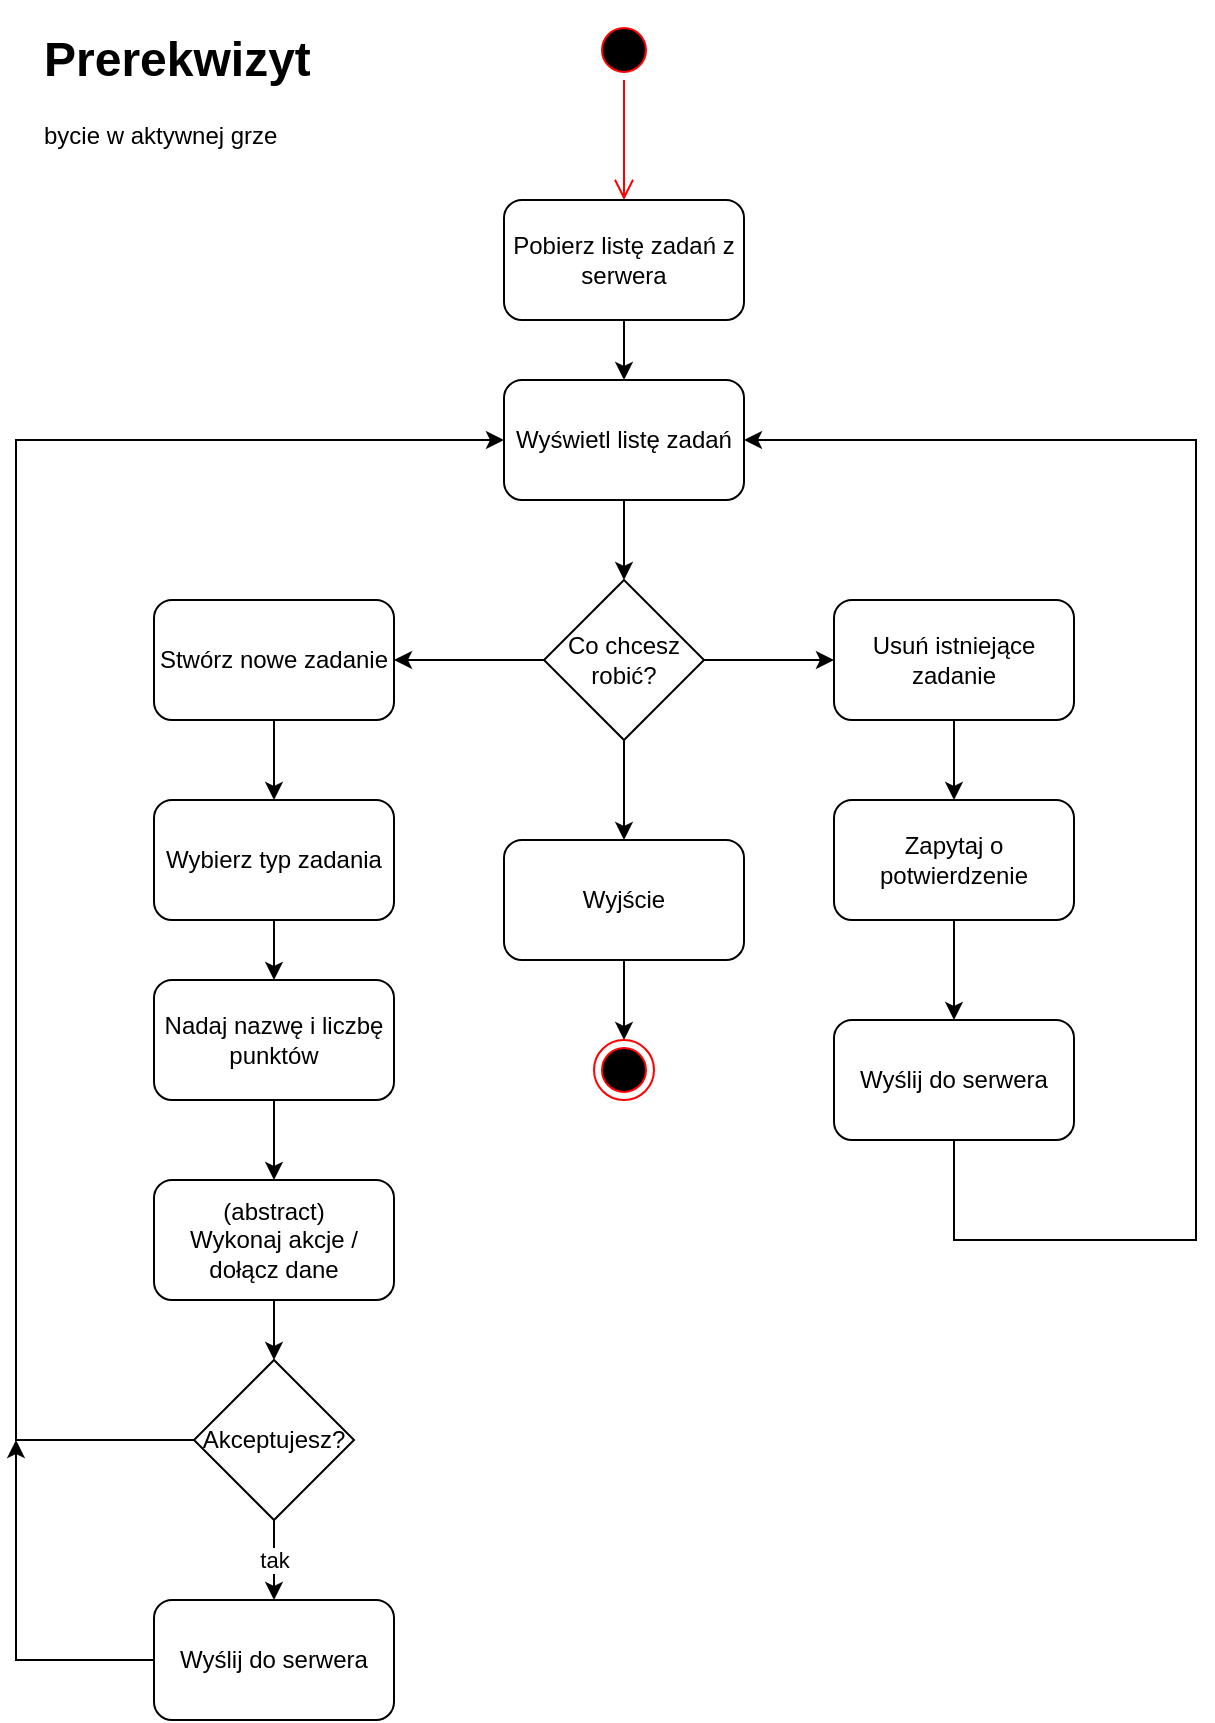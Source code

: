 <mxfile version="20.4.1" type="device"><diagram id="uqgWW9ac4MAgEXZC9X1K" name="Page-1"><mxGraphModel dx="2004" dy="1318" grid="1" gridSize="10" guides="1" tooltips="1" connect="1" arrows="1" fold="1" page="1" pageScale="1" pageWidth="827" pageHeight="1169" math="0" shadow="0"><root><mxCell id="0"/><mxCell id="1" parent="0"/><mxCell id="FzFOWklqc1MMgW4IGuBR-1" value="" style="ellipse;html=1;shape=startState;fillColor=#000000;strokeColor=#ff0000;" vertex="1" parent="1"><mxGeometry x="439" y="30" width="30" height="30" as="geometry"/></mxCell><mxCell id="FzFOWklqc1MMgW4IGuBR-2" value="" style="edgeStyle=orthogonalEdgeStyle;html=1;verticalAlign=bottom;endArrow=open;endSize=8;strokeColor=#ff0000;rounded=0;" edge="1" source="FzFOWklqc1MMgW4IGuBR-1" parent="1" target="FzFOWklqc1MMgW4IGuBR-3"><mxGeometry relative="1" as="geometry"><mxPoint x="454" y="120" as="targetPoint"/></mxGeometry></mxCell><mxCell id="FzFOWklqc1MMgW4IGuBR-6" value="" style="edgeStyle=orthogonalEdgeStyle;rounded=0;orthogonalLoop=1;jettySize=auto;html=1;" edge="1" parent="1" source="FzFOWklqc1MMgW4IGuBR-3" target="FzFOWklqc1MMgW4IGuBR-5"><mxGeometry relative="1" as="geometry"/></mxCell><mxCell id="FzFOWklqc1MMgW4IGuBR-3" value="Pobierz listę zadań z serwera" style="rounded=1;whiteSpace=wrap;html=1;" vertex="1" parent="1"><mxGeometry x="394" y="120" width="120" height="60" as="geometry"/></mxCell><mxCell id="FzFOWklqc1MMgW4IGuBR-4" value="&lt;h1&gt;Prerekwizyt&lt;/h1&gt;&lt;p&gt;bycie w aktywnej grze&lt;br&gt;&lt;/p&gt;" style="text;html=1;strokeColor=none;fillColor=none;spacing=5;spacingTop=-20;whiteSpace=wrap;overflow=hidden;rounded=0;" vertex="1" parent="1"><mxGeometry x="159" y="30" width="190" height="120" as="geometry"/></mxCell><mxCell id="FzFOWklqc1MMgW4IGuBR-10" value="" style="edgeStyle=orthogonalEdgeStyle;rounded=0;orthogonalLoop=1;jettySize=auto;html=1;" edge="1" parent="1" source="FzFOWklqc1MMgW4IGuBR-5" target="FzFOWklqc1MMgW4IGuBR-7"><mxGeometry relative="1" as="geometry"/></mxCell><mxCell id="FzFOWklqc1MMgW4IGuBR-5" value="&lt;div&gt;Wyświetl listę zadań&lt;/div&gt;" style="rounded=1;whiteSpace=wrap;html=1;" vertex="1" parent="1"><mxGeometry x="394" y="210" width="120" height="60" as="geometry"/></mxCell><mxCell id="FzFOWklqc1MMgW4IGuBR-11" value="" style="edgeStyle=orthogonalEdgeStyle;rounded=0;orthogonalLoop=1;jettySize=auto;html=1;" edge="1" parent="1" source="FzFOWklqc1MMgW4IGuBR-7" target="FzFOWklqc1MMgW4IGuBR-9"><mxGeometry relative="1" as="geometry"/></mxCell><mxCell id="FzFOWklqc1MMgW4IGuBR-12" value="" style="edgeStyle=orthogonalEdgeStyle;rounded=0;orthogonalLoop=1;jettySize=auto;html=1;" edge="1" parent="1" source="FzFOWklqc1MMgW4IGuBR-7" target="FzFOWklqc1MMgW4IGuBR-8"><mxGeometry relative="1" as="geometry"/></mxCell><mxCell id="FzFOWklqc1MMgW4IGuBR-7" value="&lt;div&gt;Co chcesz&lt;/div&gt;&lt;div&gt;robić?&lt;br&gt;&lt;/div&gt;" style="rhombus;whiteSpace=wrap;html=1;" vertex="1" parent="1"><mxGeometry x="414" y="310" width="80" height="80" as="geometry"/></mxCell><mxCell id="FzFOWklqc1MMgW4IGuBR-16" value="" style="edgeStyle=orthogonalEdgeStyle;rounded=0;orthogonalLoop=1;jettySize=auto;html=1;" edge="1" parent="1" source="FzFOWklqc1MMgW4IGuBR-8" target="FzFOWklqc1MMgW4IGuBR-15"><mxGeometry relative="1" as="geometry"/></mxCell><mxCell id="FzFOWklqc1MMgW4IGuBR-8" value="Stwórz nowe zadanie" style="rounded=1;whiteSpace=wrap;html=1;" vertex="1" parent="1"><mxGeometry x="219" y="320" width="120" height="60" as="geometry"/></mxCell><mxCell id="FzFOWklqc1MMgW4IGuBR-36" value="" style="edgeStyle=orthogonalEdgeStyle;rounded=0;orthogonalLoop=1;jettySize=auto;html=1;" edge="1" parent="1" source="FzFOWklqc1MMgW4IGuBR-9" target="FzFOWklqc1MMgW4IGuBR-34"><mxGeometry relative="1" as="geometry"/></mxCell><mxCell id="FzFOWklqc1MMgW4IGuBR-9" value="Usuń istniejące zadanie" style="rounded=1;whiteSpace=wrap;html=1;" vertex="1" parent="1"><mxGeometry x="559" y="320" width="120" height="60" as="geometry"/></mxCell><mxCell id="FzFOWklqc1MMgW4IGuBR-21" value="" style="edgeStyle=orthogonalEdgeStyle;rounded=0;orthogonalLoop=1;jettySize=auto;html=1;" edge="1" parent="1" source="FzFOWklqc1MMgW4IGuBR-15" target="FzFOWklqc1MMgW4IGuBR-20"><mxGeometry relative="1" as="geometry"/></mxCell><mxCell id="FzFOWklqc1MMgW4IGuBR-15" value="Wybierz typ zadania" style="rounded=1;whiteSpace=wrap;html=1;" vertex="1" parent="1"><mxGeometry x="219" y="420" width="120" height="60" as="geometry"/></mxCell><mxCell id="FzFOWklqc1MMgW4IGuBR-27" value="" style="edgeStyle=orthogonalEdgeStyle;rounded=0;orthogonalLoop=1;jettySize=auto;html=1;" edge="1" parent="1" source="FzFOWklqc1MMgW4IGuBR-19" target="FzFOWklqc1MMgW4IGuBR-25"><mxGeometry relative="1" as="geometry"/></mxCell><mxCell id="FzFOWklqc1MMgW4IGuBR-19" value="&lt;div&gt;(abstract)&lt;/div&gt;&lt;div&gt;Wykonaj akcje / dołącz dane&lt;br&gt;&lt;/div&gt;" style="rounded=1;whiteSpace=wrap;html=1;" vertex="1" parent="1"><mxGeometry x="219" y="610" width="120" height="60" as="geometry"/></mxCell><mxCell id="FzFOWklqc1MMgW4IGuBR-22" value="" style="edgeStyle=orthogonalEdgeStyle;rounded=0;orthogonalLoop=1;jettySize=auto;html=1;" edge="1" parent="1" source="FzFOWklqc1MMgW4IGuBR-20" target="FzFOWklqc1MMgW4IGuBR-19"><mxGeometry relative="1" as="geometry"/></mxCell><mxCell id="FzFOWklqc1MMgW4IGuBR-20" value="Nadaj nazwę i liczbę punktów" style="rounded=1;whiteSpace=wrap;html=1;" vertex="1" parent="1"><mxGeometry x="219" y="510" width="120" height="60" as="geometry"/></mxCell><mxCell id="FzFOWklqc1MMgW4IGuBR-30" value="tak" style="edgeStyle=orthogonalEdgeStyle;rounded=0;orthogonalLoop=1;jettySize=auto;html=1;" edge="1" parent="1" source="FzFOWklqc1MMgW4IGuBR-25" target="FzFOWklqc1MMgW4IGuBR-29"><mxGeometry relative="1" as="geometry"/></mxCell><mxCell id="FzFOWklqc1MMgW4IGuBR-25" value="Akceptujesz?" style="rhombus;whiteSpace=wrap;html=1;" vertex="1" parent="1"><mxGeometry x="239" y="700" width="80" height="80" as="geometry"/></mxCell><mxCell id="FzFOWklqc1MMgW4IGuBR-29" value="Wyślij do serwera" style="rounded=1;whiteSpace=wrap;html=1;" vertex="1" parent="1"><mxGeometry x="219" y="820" width="120" height="60" as="geometry"/></mxCell><mxCell id="FzFOWklqc1MMgW4IGuBR-32" value="" style="endArrow=classic;html=1;rounded=0;exitX=0;exitY=0.5;exitDx=0;exitDy=0;" edge="1" parent="1" source="FzFOWklqc1MMgW4IGuBR-29"><mxGeometry width="50" height="50" relative="1" as="geometry"><mxPoint x="150" y="850" as="sourcePoint"/><mxPoint x="150" y="740" as="targetPoint"/><Array as="points"><mxPoint x="150" y="850"/></Array></mxGeometry></mxCell><mxCell id="FzFOWklqc1MMgW4IGuBR-33" value="" style="endArrow=classic;html=1;rounded=0;exitX=0;exitY=0.5;exitDx=0;exitDy=0;entryX=0;entryY=0.5;entryDx=0;entryDy=0;" edge="1" parent="1" source="FzFOWklqc1MMgW4IGuBR-25" target="FzFOWklqc1MMgW4IGuBR-5"><mxGeometry width="50" height="50" relative="1" as="geometry"><mxPoint x="280" y="640" as="sourcePoint"/><mxPoint x="260" y="240" as="targetPoint"/><Array as="points"><mxPoint x="150" y="740"/><mxPoint x="150" y="240"/></Array></mxGeometry></mxCell><mxCell id="FzFOWklqc1MMgW4IGuBR-37" value="" style="edgeStyle=orthogonalEdgeStyle;rounded=0;orthogonalLoop=1;jettySize=auto;html=1;" edge="1" parent="1" source="FzFOWklqc1MMgW4IGuBR-34" target="FzFOWklqc1MMgW4IGuBR-35"><mxGeometry relative="1" as="geometry"/></mxCell><mxCell id="FzFOWklqc1MMgW4IGuBR-34" value="Zapytaj o potwierdzenie" style="rounded=1;whiteSpace=wrap;html=1;" vertex="1" parent="1"><mxGeometry x="559" y="420" width="120" height="60" as="geometry"/></mxCell><mxCell id="FzFOWklqc1MMgW4IGuBR-35" value="Wyślij do serwera" style="rounded=1;whiteSpace=wrap;html=1;" vertex="1" parent="1"><mxGeometry x="559" y="530" width="120" height="60" as="geometry"/></mxCell><mxCell id="FzFOWklqc1MMgW4IGuBR-38" value="" style="endArrow=classic;html=1;rounded=0;exitX=0.5;exitY=1;exitDx=0;exitDy=0;entryX=1;entryY=0.5;entryDx=0;entryDy=0;" edge="1" parent="1" source="FzFOWklqc1MMgW4IGuBR-35" target="FzFOWklqc1MMgW4IGuBR-5"><mxGeometry width="50" height="50" relative="1" as="geometry"><mxPoint x="630" y="570" as="sourcePoint"/><mxPoint x="690" y="240" as="targetPoint"/><Array as="points"><mxPoint x="619" y="640"/><mxPoint x="740" y="640"/><mxPoint x="740" y="240"/></Array></mxGeometry></mxCell><mxCell id="FzFOWklqc1MMgW4IGuBR-39" value="" style="endArrow=classic;html=1;rounded=0;exitX=0.5;exitY=1;exitDx=0;exitDy=0;" edge="1" parent="1" source="FzFOWklqc1MMgW4IGuBR-7"><mxGeometry width="50" height="50" relative="1" as="geometry"><mxPoint x="590" y="480" as="sourcePoint"/><mxPoint x="454" y="440" as="targetPoint"/></mxGeometry></mxCell><mxCell id="FzFOWklqc1MMgW4IGuBR-42" value="" style="edgeStyle=orthogonalEdgeStyle;rounded=0;orthogonalLoop=1;jettySize=auto;html=1;" edge="1" parent="1" source="FzFOWklqc1MMgW4IGuBR-40" target="FzFOWklqc1MMgW4IGuBR-41"><mxGeometry relative="1" as="geometry"/></mxCell><mxCell id="FzFOWklqc1MMgW4IGuBR-40" value="Wyjście" style="rounded=1;whiteSpace=wrap;html=1;" vertex="1" parent="1"><mxGeometry x="394" y="440" width="120" height="60" as="geometry"/></mxCell><mxCell id="FzFOWklqc1MMgW4IGuBR-41" value="" style="ellipse;html=1;shape=endState;fillColor=#000000;strokeColor=#ff0000;" vertex="1" parent="1"><mxGeometry x="439" y="540" width="30" height="30" as="geometry"/></mxCell></root></mxGraphModel></diagram></mxfile>